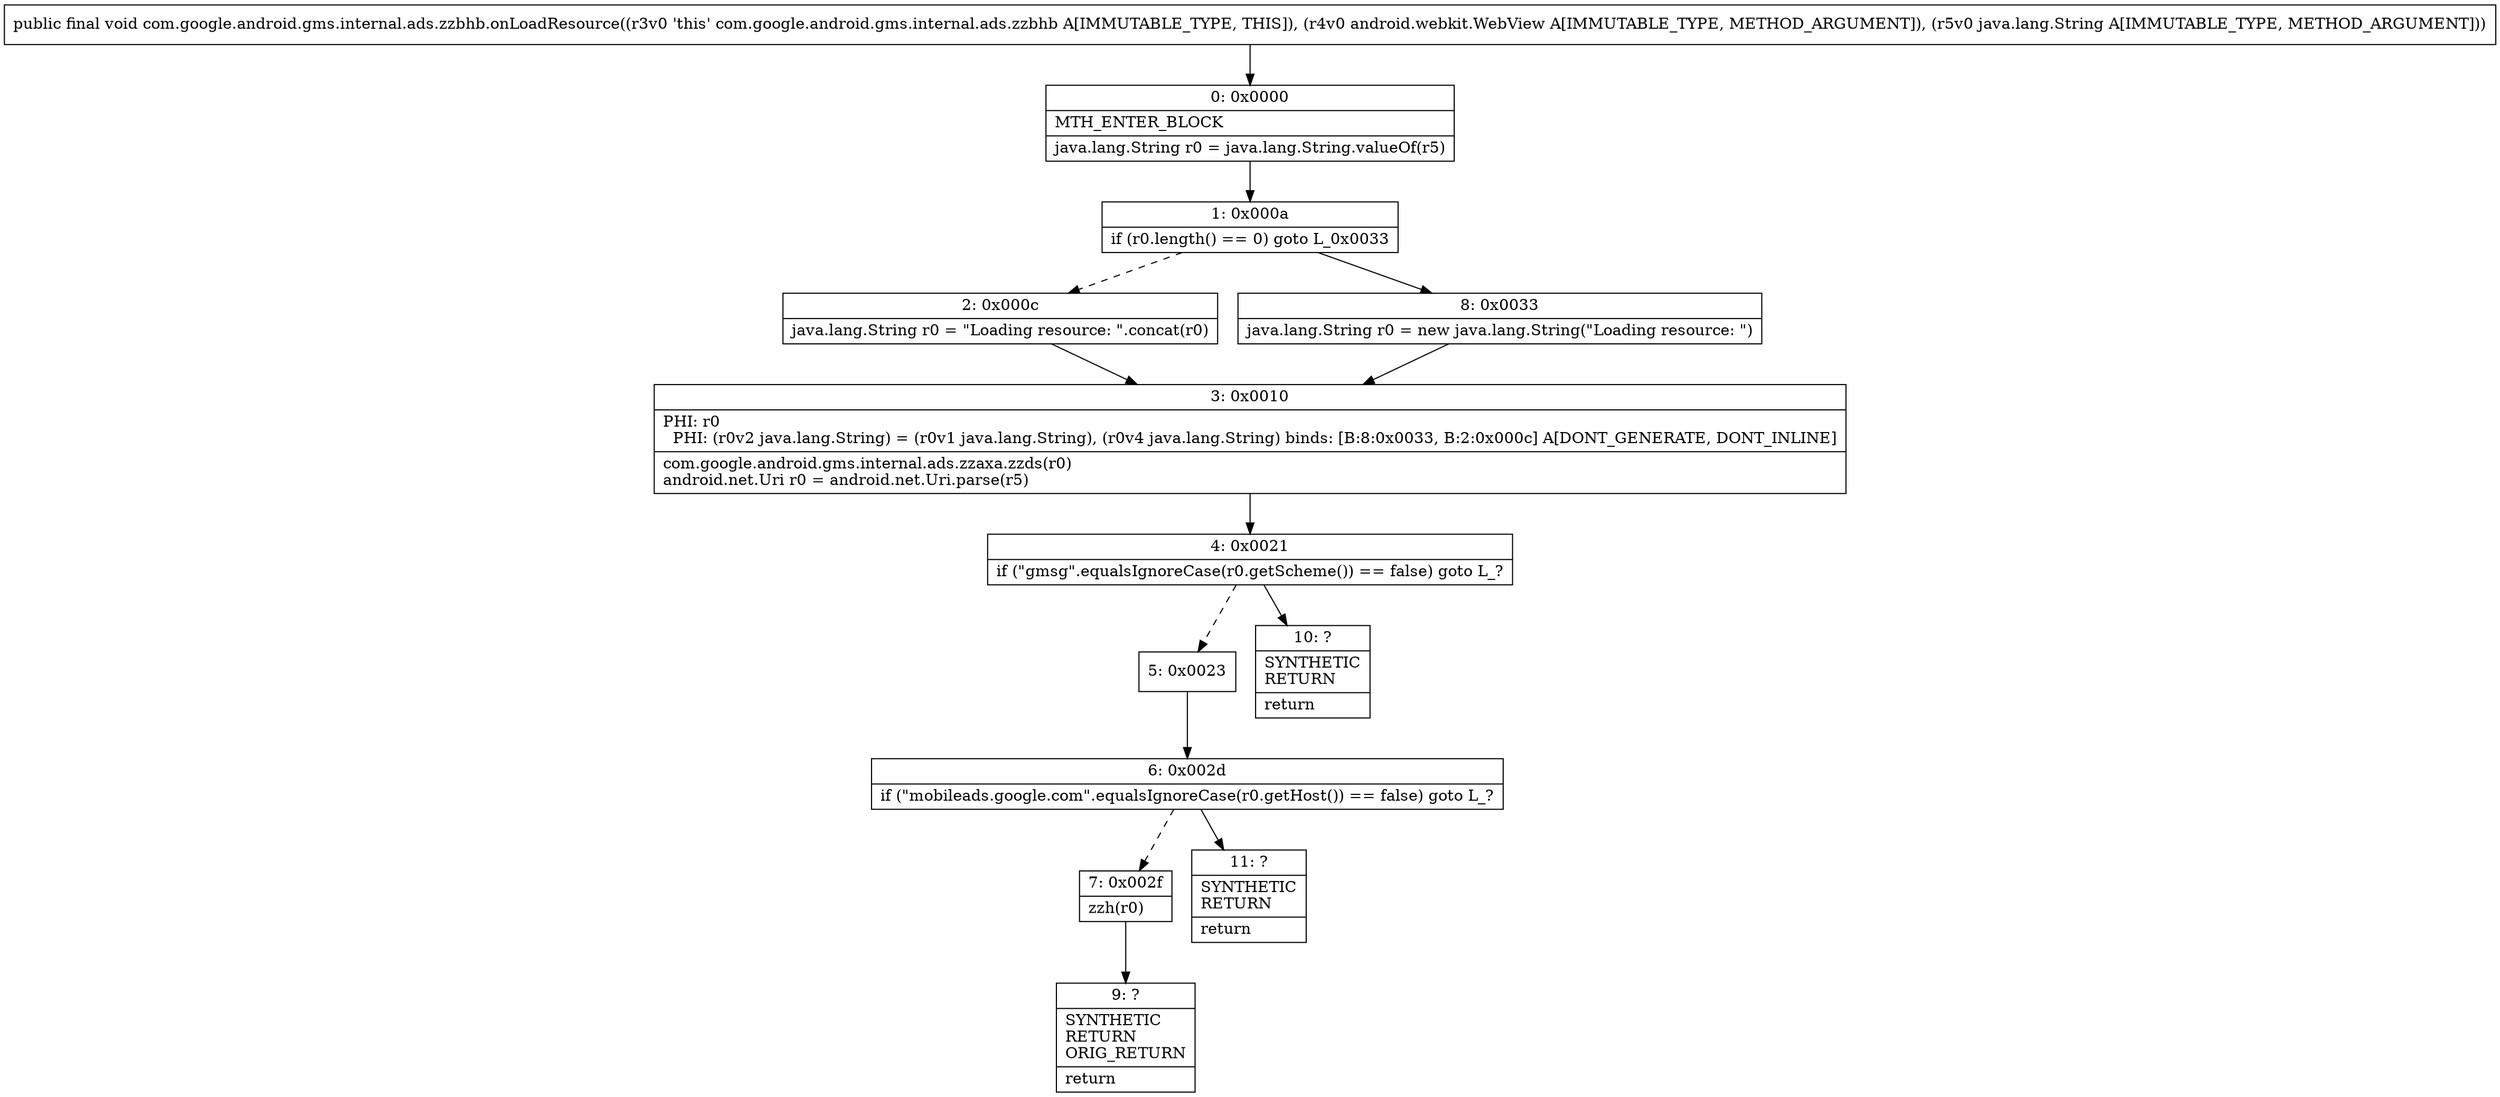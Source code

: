 digraph "CFG forcom.google.android.gms.internal.ads.zzbhb.onLoadResource(Landroid\/webkit\/WebView;Ljava\/lang\/String;)V" {
Node_0 [shape=record,label="{0\:\ 0x0000|MTH_ENTER_BLOCK\l|java.lang.String r0 = java.lang.String.valueOf(r5)\l}"];
Node_1 [shape=record,label="{1\:\ 0x000a|if (r0.length() == 0) goto L_0x0033\l}"];
Node_2 [shape=record,label="{2\:\ 0x000c|java.lang.String r0 = \"Loading resource: \".concat(r0)\l}"];
Node_3 [shape=record,label="{3\:\ 0x0010|PHI: r0 \l  PHI: (r0v2 java.lang.String) = (r0v1 java.lang.String), (r0v4 java.lang.String) binds: [B:8:0x0033, B:2:0x000c] A[DONT_GENERATE, DONT_INLINE]\l|com.google.android.gms.internal.ads.zzaxa.zzds(r0)\landroid.net.Uri r0 = android.net.Uri.parse(r5)\l}"];
Node_4 [shape=record,label="{4\:\ 0x0021|if (\"gmsg\".equalsIgnoreCase(r0.getScheme()) == false) goto L_?\l}"];
Node_5 [shape=record,label="{5\:\ 0x0023}"];
Node_6 [shape=record,label="{6\:\ 0x002d|if (\"mobileads.google.com\".equalsIgnoreCase(r0.getHost()) == false) goto L_?\l}"];
Node_7 [shape=record,label="{7\:\ 0x002f|zzh(r0)\l}"];
Node_8 [shape=record,label="{8\:\ 0x0033|java.lang.String r0 = new java.lang.String(\"Loading resource: \")\l}"];
Node_9 [shape=record,label="{9\:\ ?|SYNTHETIC\lRETURN\lORIG_RETURN\l|return\l}"];
Node_10 [shape=record,label="{10\:\ ?|SYNTHETIC\lRETURN\l|return\l}"];
Node_11 [shape=record,label="{11\:\ ?|SYNTHETIC\lRETURN\l|return\l}"];
MethodNode[shape=record,label="{public final void com.google.android.gms.internal.ads.zzbhb.onLoadResource((r3v0 'this' com.google.android.gms.internal.ads.zzbhb A[IMMUTABLE_TYPE, THIS]), (r4v0 android.webkit.WebView A[IMMUTABLE_TYPE, METHOD_ARGUMENT]), (r5v0 java.lang.String A[IMMUTABLE_TYPE, METHOD_ARGUMENT])) }"];
MethodNode -> Node_0;
Node_0 -> Node_1;
Node_1 -> Node_2[style=dashed];
Node_1 -> Node_8;
Node_2 -> Node_3;
Node_3 -> Node_4;
Node_4 -> Node_5[style=dashed];
Node_4 -> Node_10;
Node_5 -> Node_6;
Node_6 -> Node_7[style=dashed];
Node_6 -> Node_11;
Node_7 -> Node_9;
Node_8 -> Node_3;
}

